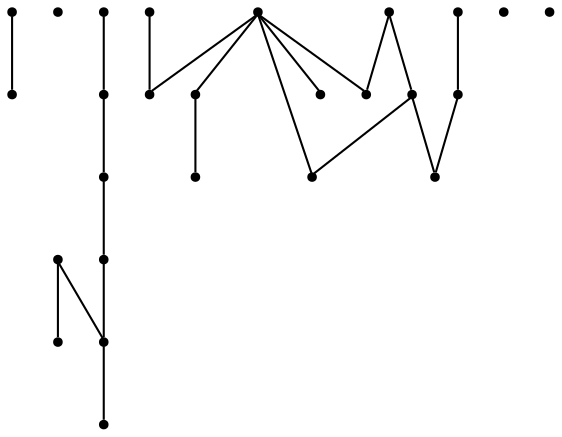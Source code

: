graph {
  node [shape=point,comment="{\"directed\":false,\"doi\":\"10.1007/978-3-540-70904-6_39\",\"figure\":\"7\"}"]

  v0 [pos="1548.1629678415695,315.68757570706896"]
  v1 [pos="1379.5065906613372,181.43744346423034"]
  v2 [pos="1176.4688181322674,841.6875350169648"]
  v3 [pos="1166.4669513081394,652.937585879595"]
  v4 [pos="961.3038381177325,673.3124561798879"]
  v5 [pos="955.0526753270349,524.9374536367565"]
  v6 [pos="827.2788926235465,636.4374943268606"]
  v7 [pos="910.4193450218023,801.0625350169648"]
  v8 [pos="781.8329442223837,283.68754264635925"]
  v9 [pos="707.8191519803779,501.6874460073619"]
  v10 [pos="612.9890079941861,853.6875553620168"]
  v11 [pos="569.7935138081396,660.31247652494"]
  v12 [pos="374.19457667151164,602.6875324738332"]
  v13 [pos="242.54510356104652,725.8750426463592"]
  v14 [pos="1452.5201898619187,563.4374129466523"]
  v15 [pos="1387.7581395348836,346.31247398180847"]
  v16 [pos="1259.7343204941862,664.9375426463594"]
  v17 [pos="1081.0760764898255,764.4999968699922"]
  v18 [pos="1056.6965479651162,329.9375044993866"]
  v19 [pos="652.2463185864825,388.68746635241394"]
  v20 [pos="633.6178483829942,693.12497652494"]
  v21 [pos="542.9759879178779,524.499971438677"]
  v22 [pos="489.341031522529,835.1250477326223"]
  v23 [pos="435.95609556686054,380.249991783729"]
  v24 [pos="326.93580123546514,894.68747652494"]
  v25 [pos="279.364480377907,312.3125223013071"]

  v0 -- v15 [id="-1",pos="1548.1629678415695,315.68757570706896 1516.2236555232557,322.2625879141002 1502.7253815406978,325.02926068428246 1489.1728015988372,327.49177492581896 1482.1382085755813,328.52911826891784 1474.7659520348836,330.09161826891784 1467.7688771802325,331.4916121654022 1463.7597747093023,332.3417810293346 1460.2340843023255,332.69171592516784 1456.1667332848838,333.6916752350637 1453.9662609011627,334.0917098216522 1453.9662609011627,334.0917098216522 1453.9662609011627,334.0917098216522 1451.1657521802326,334.6916345449596 1451.1657521802326,334.6916345449596 1451.1657521802326,334.6916345449596 1448.1651889534883,335.29155926826684 1448.1651889534883,335.29155926826684 1448.1651889534883,335.29155926826684 1445.764789244186,335.69159385485534 1445.764789244186,335.69159385485534 1445.764789244186,335.69159385485534 1444.5645893895348,336.09162844144396 1444.5645893895348,336.09162844144396 1444.5645893895348,336.09162844144396 1444.3645348837208,336.09162844144396 1444.3645348837208,336.09162844144396 1444.3645348837208,336.09162844144396 1426.3611555232558,346.2916203034231 1426.3611555232558,346.2916203034231 1426.3611555232558,346.2916203034231 1387.7581395348836,346.31247398180847 1387.7581395348836,346.31247398180847 1387.7581395348836,346.31247398180847"]
  v13 -- v24 [id="-3",pos="242.54510356104652,725.8750426463592 251.34260537790698,743.6917769603242 251.34260537790698,743.6917769603242 251.34260537790698,743.6917769603242 252.14275981104652,745.4915511302461 252.14275981104652,745.4915511302461 252.14275981104652,745.4915511302461 257.543722747093,756.2917220286836 257.543722747093,756.2917220286836 257.543722747093,756.2917220286836 258.7439861918605,758.491785098345 258.7439861918605,758.491785098345 258.7439861918605,758.491785098345 261.5319676598837,763.533289004595 263.5073310319767,768.4125411204805 266.14536700581397,773.4916833730846 272.63823582848835,785.6626021556367 278.34761082848837,798.2582239004283 284.74878270348836,810.4917037181367 290.8332757994186,822.6666915111055 296.8969113372093,835.237390567095 303.1522074854651,847.291579613319 306.0486101017442,853.0792383047252 308.8074672965116,858.9332727285533 311.753851744186,864.6916854075898 314.35430595930234,869.8916264069387 314.35430595930234,869.8916264069387 314.35430595930234,869.8916264069387 315.9546148255814,872.8917586497773 315.9546148255814,872.8917586497773 315.9546148255814,872.8917586497773 317.3548691860465,875.4916019928762 317.3548691860465,875.4916019928762 317.3548691860465,875.4916019928762 326.93580123546514,894.68747652494 326.93580123546514,894.68747652494 326.93580123546514,894.68747652494"]
  v2 -- v3 [id="-5",pos="1176.4688181322674,841.6875350169648 1171.5554324127907,772.9459273509492 1168.975835755814,721.6209558340221 1166.4669513081394,652.937585879595"]
  v2 -- v17 [id="-7",pos="1176.4688181322674,841.6875350169648 1156.6942950581395,824.970768659543 1151.222492732558,820.2875919831106 1145.5089207848837,815.8917891673555 1139.1535973837208,810.6249638092825 1132.339789244186,805.9751021556367 1125.7051780523257,801.0917810293346 1105.5014534883721,795.0917708568086 1105.5014534883721,795.0917708568086 1105.5014534883721,795.0917708568086 1081.0760764898255,764.4999968699922 1081.0760764898255,764.4999968699922 1081.0760764898255,764.4999968699922"]
  v22 -- v24 [id="-8",pos="489.341031522529,835.1250477326223 433.77654433139537,853.6916243724336 433.77654433139537,853.6916243724336 433.77654433139537,853.6916243724336 433.5764898255814,853.6916243724336 433.5764898255814,853.6916243724336 433.5764898255814,853.6916243724336 432.3762899709302,854.2915490957408 432.3762899709302,854.2915490957408 432.3762899709302,854.2915490957408 429.7757721656977,855.2917627187877 429.7757721656977,855.2917627187877 429.7757721656977,855.2917627187877 424.1747547238372,857.691715925168 424.1747547238372,857.691715925168 424.1747547238372,857.691715925168 421.9743459302326,858.491785098345 421.9743459302326,858.491785098345 421.9743459302326,858.491785098345 417.93192223837207,860.0375004303762 414.0728288517442,861.8876286042043 409.9720930232558,863.2916915111055 401.82473655523256,866.4082991771211 393.64405886627907,869.429285098345 385.5675417877907,872.6916141999075 377.9745003633721,875.416579613319 370.4605650436047,878.3666121654023 362.9633539244186,881.2917220286836 359.56687863372093,882.3583113841523 356.3454669331395,883.9375960521211 352.96151889534883,885.0916691315481 350.9611010174419,885.6915938548555 350.9611010174419,885.6915938548555 350.9611010174419,885.6915938548555 346.5602834302326,887.2917322012096 346.5602834302326,887.2917322012096 346.5602834302326,887.2917322012096 326.93580123546514,894.68747652494 326.93580123546514,894.68747652494 326.93580123546514,894.68747652494"]
  v21 -- v11 [id="-9",pos="542.9759879178779,524.499971438677 544.9971838662791,563.4915816478242 544.9971838662791,563.4915816478242 544.9971838662791,563.4915816478242 555.199136991279,582.0917912018606 555.199136991279,582.0917912018606 555.199136991279,582.0917912018606 557.7120912063954,602.424890567095 562.3420875726744,621.6791935456106 569.7935138081396,660.31247652494"]
  v4 -- v5 [id="-12",pos="961.3038381177325,673.3124561798879 958.5200218023256,617.591618268918 957.857285610465,580.1750329824596 955.0526753270349,524.9374536367565"]
  v5 -- v6 [id="-13",pos="955.0526753270349,524.9374536367565 908.2231649709303,566.5624129466523 873.8083212209302,594.5750065338918 827.2788926235465,636.4374943268606"]
  v7 -- v17 [id="-14",pos="910.4193450218023,801.0625350169648 931.7816497093023,796.516687442095 935.6198219476744,795.3165836823293 938.4704396802325,795.0917708568086 941.8543241279069,794.1792952708711 945.3924781976744,793.7166996491262 948.8723837209302,792.8917077871471 956.8821947674419,791.133386660845 964.8586845930232,789.2209517650117 972.8767623546512,787.4916223379283 981.3741824127907,785.554264753293 990.1382994186047,783.6125838450898 998.6816315406977,781.8916467519908 1002.9574309593023,781.0084171784231 1007.2707485465116,779.8459517650117 1011.4839752906977,779.0916589590221 1013.884375,778.6916243724336 1013.884375,778.6916243724336 1013.884375,778.6916243724336 1019.8855014534884,777.491774925819 1019.8855014534884,777.491774925819 1019.8855014534884,777.491774925819 1022.4860828488372,777.0917403392305 1022.4860828488372,777.0917403392305 1022.4860828488372,777.0917403392305 1023.8863372093023,776.6917057526418 1023.8863372093023,776.6917057526418 1023.8863372093023,776.6917057526418 1024.0862645348836,776.6917057526418 1024.0862645348836,776.6917057526418 1024.0862645348836,776.6917057526418 1046.4904614825582,778.6916243724336 1046.4904614825582,778.6916243724336 1046.4904614825582,778.6916243724336 1081.0760764898255,764.4999968699922 1081.0760764898255,764.4999968699922 1081.0760764898255,764.4999968699922"]
  v21 -- v9 [id="-15",pos="542.9759879178779,524.499971438677 580.0037336482558,512.0915877513398 580.0037336482558,512.0915877513398 580.0037336482558,512.0915877513398 600.6075672238372,516.0916793040742 600.6075672238372,516.0916793040742 600.6075672238372,516.0916793040742 616.0770712209302,514.1459293854543 631.6133448401163,512.3542932363658 647.0162063953488,510.0916691315481 654.142496366279,509.22090090238146 661.7564589389535,508.27078697008983 668.8202398255814,507.0917912018606 675.5965297965116,506.2957910391002 682.3102470930232,504.8708744538137 707.8191519803779,501.6874460073619"]
  v8 -- v19 [id="-16",pos="781.8329442223837,283.68754264635925 743.3007994186047,313.98749229235534 720.5840570494186,332.8125146719127 697.2254996366279,351.69170575264184 652.2463185864825,388.68746635241394 652.2463185864825,388.68746635241394 652.2463185864825,388.68746635241394"]
  v10 -- v11 [id="-17",pos="612.9890079941861,853.6875553620168 608.8091024709303,833.8915653717825 608.8091024709303,833.8915653717825 608.8091024709303,833.8915653717825 608.2089389534883,831.6917566152721 608.2089389534883,831.6917566152721 608.2089389534883,831.6917566152721 607.6088390261627,828.6916243724336 607.6088390261627,828.6916243724336 607.6088390261627,828.6916243724336 606.8086845930233,825.2917118561575 606.8086845930233,825.2917118561575 606.8086845930233,825.2917118561575 606.0085301598837,822.0916894766002 606.0085301598837,822.0916894766002 606.0085301598837,822.0916894766002 605.4084302325581,819.2917016836315 605.4084302325581,819.2917016836315 605.4084302325581,819.2917016836315 604.8083303052325,816.8917484772512 604.8083303052325,816.8917484772512 604.8083303052325,816.8917484772512 603.533094113372,810.1750838450898 601.7327943313953,803.4459578685273 600.4075127180232,796.6916548900117 597.1861010174418,783.4833927643606 594.5314044331395,770.125085879595 591.4058230377907,756.8916467519908 588.4844930959302,743.629215925168 585.6505995639535,730.3126163971731 582.6041878633721,717.09163861397 581.1539516715117,710.3375899486055 579.7286428052325,703.5792179596731 578.0033793604651,696.8915450267305 577.6032703488372,694.4915918203502 577.6032703488372,694.4915918203502 577.6032703488372,694.4915918203502 576.8031159156976,691.6916040273815 576.8031159156976,691.6916040273815 576.8031159156976,691.6916040273815 576.0029614825581,688.4915816478242 576.0029614825581,688.4915816478242 576.0029614825581,688.4915816478242 575.4028615552326,685.0916691315481 575.4028615552326,685.0916691315481 575.4028615552326,685.0916691315481 574.602707122093,682.0917912018606 574.602707122093,682.0917912018606 574.602707122093,682.0917912018606 574.0026071947674,679.8917281321992 574.0026071947674,679.8917281321992 574.0026071947674,679.8917281321992 569.7935138081396,660.31247652494 569.7935138081396,660.31247652494 569.7935138081396,660.31247652494"]
  v10 -- v22 [id="-20",pos="612.9890079941861,853.6875553620168 578.7409611191861,848.8873946361055 563.0214207848837,845.3458296946992 546.997601744186,843.2917423737356 489.341031522529,835.1250477326223 489.341031522529,835.1250477326223 489.341031522529,835.1250477326223"]
  v23 -- v25 [id="-23",pos="435.95609556686054,380.249991783729 398.97004905523255,372.29157961331896 398.97004905523255,372.29157961331896 398.97004905523255,372.29157961331896 382.36698764534884,357.8916060618867 382.36698764534884,357.8916060618867 382.36698764534884,357.8916060618867 382.1669331395349,357.8916060618867 382.1669331395349,357.8916060618867 382.1669331395349,357.8916060618867 380.96666969476746,357.29168133857934 380.96666969476746,357.29168133857934 380.96666969476746,357.29168133857934 378.36621547965115,356.2917220286836 378.36621547965115,356.2917220286836 378.36621547965115,356.2917220286836 372.7651980377907,353.89176882230333 372.7651980377907,353.89176882230333 372.7651980377907,353.89176882230333 370.56478924418604,352.89155519925646 370.56478924418604,352.89155519925646 370.56478924418604,352.89155519925646 366.5806776889535,351.2748864980846 362.64661155523254,349.53741905016784 358.76259084302325,347.69161419990746 350.9819585755814,344.1584415924856 343.1430141715116,341.1707706940481 335.35818495639535,337.6917667877981 328.2193677325581,334.6250044993866 321.1180686773256,331.45829714261583 313.9542605377907,328.4917342357147 310.94950036337207,326.86667320055847 307.84057957848836,325.8875675690481 304.7525163517442,324.49164268298034 302.9522165697674,323.69157350980333 302.9522165697674,323.69157350980333 302.9522165697674,323.69157350980333 300.95179869186046,322.8917586497772 300.95179869186046,322.8917586497772 300.95179869186046,322.8917586497772 298.7513898982558,321.89154502673034 298.7513898982558,321.89154502673034 298.7513898982558,321.89154502673034 296.9510901162791,321.09173016670434 296.9510901162791,321.09173016670434 296.9510901162791,321.09173016670434 279.364480377907,312.3125223013071 279.364480377907,312.3125223013071 279.364480377907,312.3125223013071"]
  v12 -- v13 [id="-36",pos="374.19457667151164,602.6875324738332 325.7689226017442,648.2208398672252 290.6540788517442,680.3416080963918 242.54510356104652,725.8750426463592"]
  v6 -- v7 [id="-40",pos="827.2788926235465,636.4374943268606 836.0513081395349,653.8917688223033 836.0513081395349,653.8917688223033 836.0513081395349,653.8917688223033 836.8515261627907,655.6917973053762 836.8515261627907,655.6917973053762 836.8515261627907,655.6917973053762 838.2517805232558,658.2916406484752 838.2517805232558,658.2916406484752 838.2517805232558,658.2916406484752 842.2524890988371,666.291569440793 842.2524890988371,666.291569440793 842.2524890988371,666.291569440793 843.4526889534884,668.4916325104543 843.4526889534884,668.4916325104543 843.4526889534884,668.4916325104543 845.8907340116278,673.4125919831106 848.6537245639535,678.1832523835012 851.0541242732558,683.0917505117565 857.2553052325582,694.9666487864961 863.4731468023256,706.8082320384492 869.6575399709302,718.6917769603242 875.7878815406976,730.5417525462617 881.8349200581396,742.3917281321992 887.8609738372093,754.2915490957408 890.6532158430232,759.8999170156627 893.4204033430233,765.6125533275117 896.0625726744186,771.2916203034231 897.2627725290697,773.6915735098033 897.2627725290697,773.6915735098033 897.2627725290697,773.6915735098033 898.462972383721,776.2916711660533 898.462972383721,776.2916711660533 898.462972383721,776.2916711660533 899.863226744186,779.2915490957408 899.863226744186,779.2915490957408 899.863226744186,779.2915490957408 901.0634265988372,781.8916467519908 901.0634265988372,781.8916467519908 901.0634265988372,781.8916467519908 902.0635719476744,783.6916752350637 902.0635719476744,783.6916752350637 902.0635719476744,783.6916752350637 910.4193450218023,801.0625350169648 910.4193450218023,801.0625350169648 910.4193450218023,801.0625350169648"]
  v17 -- v16 [id="-31",pos="1081.0760764898255,764.4999968699922 1109.5021620639534,740.0917199941783 1109.5021620639534,740.0917199941783 1109.5021620639534,740.0917199941783 1131.706304505814,735.8917383047252 1131.706304505814,735.8917383047252 1131.706304505814,735.8917383047252 1131.906359011628,735.8917383047252 1131.906359011628,735.8917383047252 1131.906359011628,735.8917383047252 1132.7065770348836,735.2915592682668 1132.7065770348836,735.2915592682668 1132.7065770348836,735.2915592682668 1134.5068132267443,734.2915999583711 1134.5068132267443,734.2915999583711 1134.5068132267443,734.2915999583711 1137.307449127907,732.8916060618867 1137.307449127907,732.8916060618867 1137.307449127907,732.8916060618867 1140.1079578488373,731.2917220286836 1140.1079578488373,731.2917220286836 1140.1079578488373,731.2917220286836 1142.9084665697674,729.8917281321992 1142.9084665697674,729.8917281321992 1142.9084665697674,729.8917281321992 1145.3088662790697,728.4917342357148 1145.3088662790697,728.4917342357148 1145.3088662790697,728.4917342357148 1149.838898982558,725.9750512930065 1154.481359011628,723.6915735098033 1158.9114280523256,721.0917301667043 1168.6173146802325,716.1875553620168 1178.0816860465115,710.5166264069387 1187.7167332848837,705.4916528555065 1196.726816860465,700.2291508210012 1206.0534520348838,695.6291345449596 1215.1219113372092,690.4917545807668 1220.0477289244186,687.6999048086315 1224.9820675872093,685.0375004303762 1229.9246729651163,682.2916813385793 1234.3254905523256,680.091618268918 1234.3254905523256,680.091618268918 1234.3254905523256,680.091618268918 1236.925944767442,678.6916243724336 1236.925944767442,678.6916243724336 1236.925944767442,678.6916243724336 1239.726453488372,677.0917403392305 1239.726453488372,677.0917403392305 1239.726453488372,677.0917403392305 1243.3270530523255,675.2917118561575 1243.3270530523255,675.2917118561575 1243.3270530523255,675.2917118561575 1259.7343204941862,664.9375426463594 1259.7343204941862,664.9375426463594 1259.7343204941862,664.9375426463594"]
  v21 -- v20 [id="-49",pos="542.9759879178779,524.499971438677 561.6003088662791,557.4915714752981 561.6003088662791,557.4915714752981 561.6003088662791,557.4915714752981 562.2004087936047,558.6916752350637 562.2004087936047,558.6916752350637 562.2004087936047,558.6916752350637 563.6006631540697,561.2917728913137 563.6006631540697,561.2917728913137 563.6006631540697,561.2917728913137 566.8012808866279,566.8917484772512 566.8012808866279,566.8917484772512 566.8012808866279,566.8917484772512 568.201535247093,569.2917016836315 568.201535247093,569.2917016836315 568.201535247093,569.2917016836315 570.681168241279,574.1417077871471 573.6066951308139,578.9583988678762 576.0029614825581,583.8915653717825 580.4079760174418,591.92074017647 584.6671148255814,600.0208683502981 589.0054233284884,608.0917505117565 593.3145439680233,616.2292627187877 597.6153343023256,624.3876286042043 601.6077125726744,632.691715925168 603.5622819767442,636.9667199941783 606.0794331395349,641.4250838450898 607.8088935319768,645.6916955801158 609.0090933866279,647.6916141999075 609.0090933866279,647.6916141999075 609.0090933866279,647.6916141999075 610.0093023255814,650.2917118561575 610.0093023255814,650.2917118561575 610.0093023255814,650.2917118561575 611.6096111918605,653.0916996491262 611.6096111918605,653.0916996491262 611.6096111918605,653.0916996491262 613.0098655523256,656.0915775788137 613.0098655523256,656.0915775788137 613.0098655523256,656.0915775788137 614.2100654069767,658.6916752350637 614.2100654069767,658.6916752350637 614.2100654069767,658.6916752350637 614.8101653343023,660.0916691315481 614.8101653343023,660.0916691315481 614.8101653343023,660.0916691315481 633.6178483829942,693.12497652494 633.6178483829942,693.12497652494 633.6178483829942,693.12497652494"]
  v21 -- v23 [id="-53",pos="542.9759879178779,524.499971438677 499.52211119186046,466.23333172920434 479.36830486918603,438.5833886953502 435.95609556686054,380.249991783729"]
  v22 -- v20 [id="-67",pos="489.341031522529,835.1250477326223 546.1599291424418,778.72493939522 576.0613372093023,748.5583134186575 633.6178483829942,693.12497652494"]
  v21 -- v19 [id="-89",pos="542.9759879178779,524.499971438677 587.2800962936046,470.1500085683971 606.587836119186,444.08341921292833 652.2463185864825,388.68746635241394"]
}